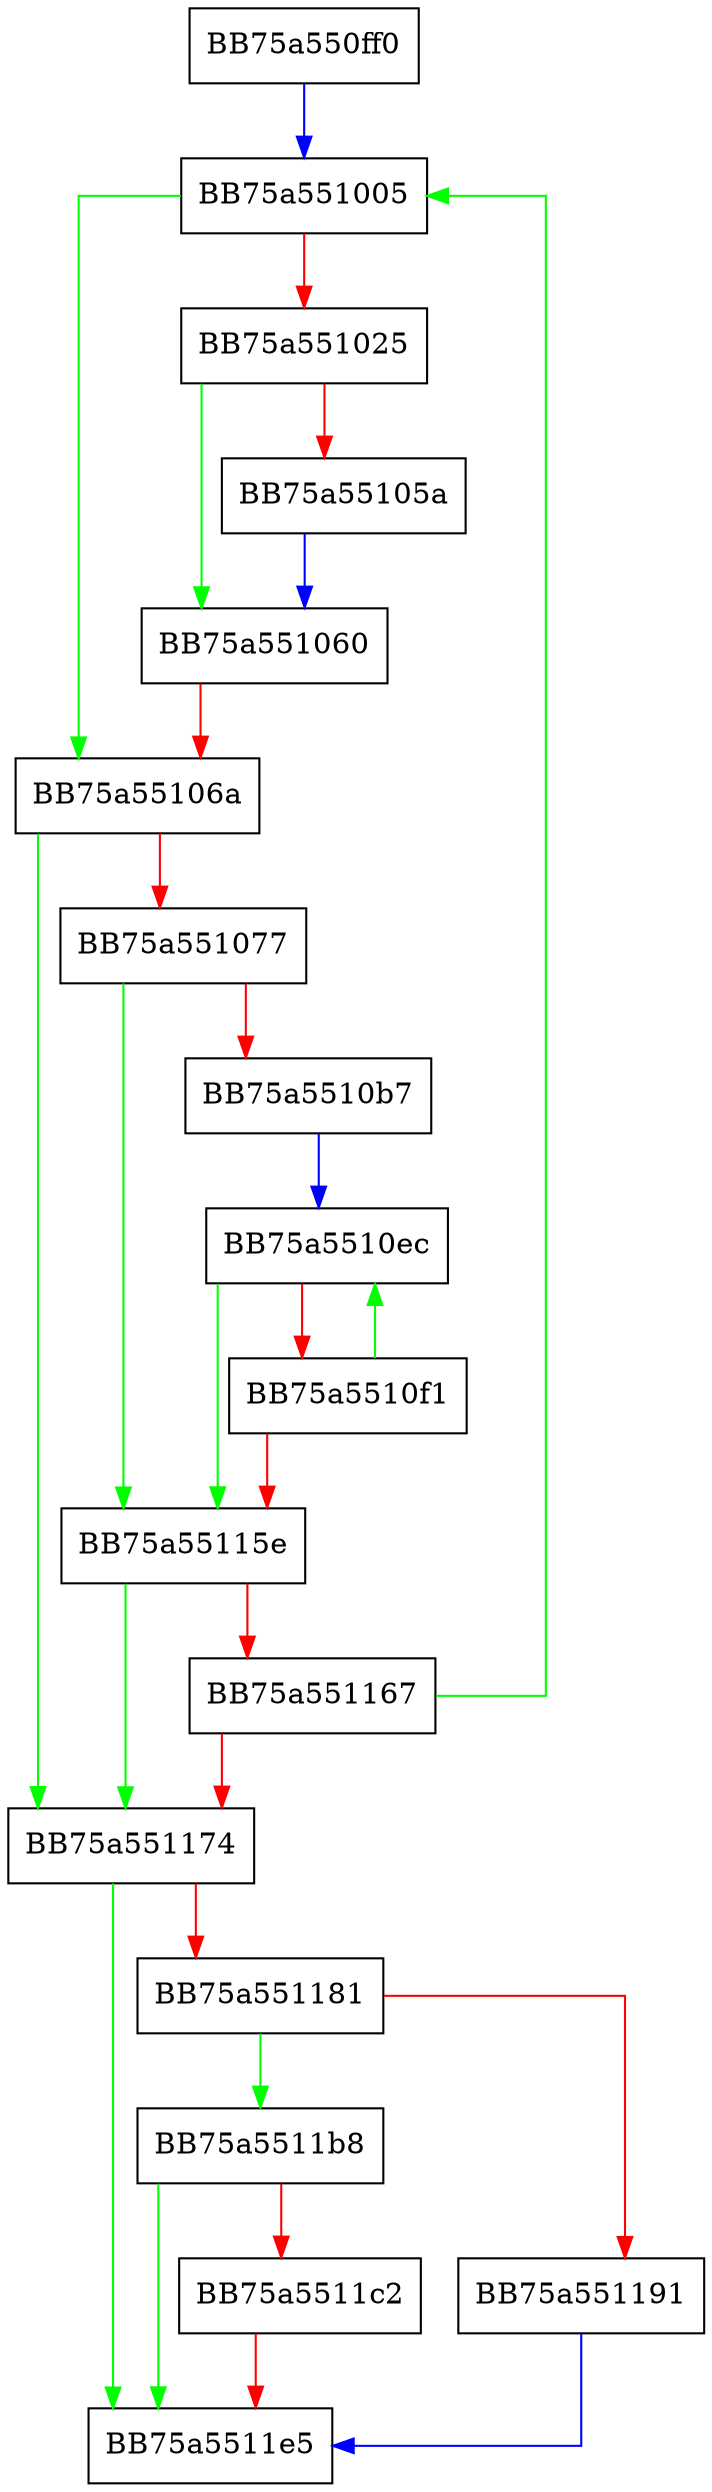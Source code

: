 digraph fill_window {
  node [shape="box"];
  graph [splines=ortho];
  BB75a550ff0 -> BB75a551005 [color="blue"];
  BB75a551005 -> BB75a55106a [color="green"];
  BB75a551005 -> BB75a551025 [color="red"];
  BB75a551025 -> BB75a551060 [color="green"];
  BB75a551025 -> BB75a55105a [color="red"];
  BB75a55105a -> BB75a551060 [color="blue"];
  BB75a551060 -> BB75a55106a [color="red"];
  BB75a55106a -> BB75a551174 [color="green"];
  BB75a55106a -> BB75a551077 [color="red"];
  BB75a551077 -> BB75a55115e [color="green"];
  BB75a551077 -> BB75a5510b7 [color="red"];
  BB75a5510b7 -> BB75a5510ec [color="blue"];
  BB75a5510ec -> BB75a55115e [color="green"];
  BB75a5510ec -> BB75a5510f1 [color="red"];
  BB75a5510f1 -> BB75a5510ec [color="green"];
  BB75a5510f1 -> BB75a55115e [color="red"];
  BB75a55115e -> BB75a551174 [color="green"];
  BB75a55115e -> BB75a551167 [color="red"];
  BB75a551167 -> BB75a551005 [color="green"];
  BB75a551167 -> BB75a551174 [color="red"];
  BB75a551174 -> BB75a5511e5 [color="green"];
  BB75a551174 -> BB75a551181 [color="red"];
  BB75a551181 -> BB75a5511b8 [color="green"];
  BB75a551181 -> BB75a551191 [color="red"];
  BB75a551191 -> BB75a5511e5 [color="blue"];
  BB75a5511b8 -> BB75a5511e5 [color="green"];
  BB75a5511b8 -> BB75a5511c2 [color="red"];
  BB75a5511c2 -> BB75a5511e5 [color="red"];
}